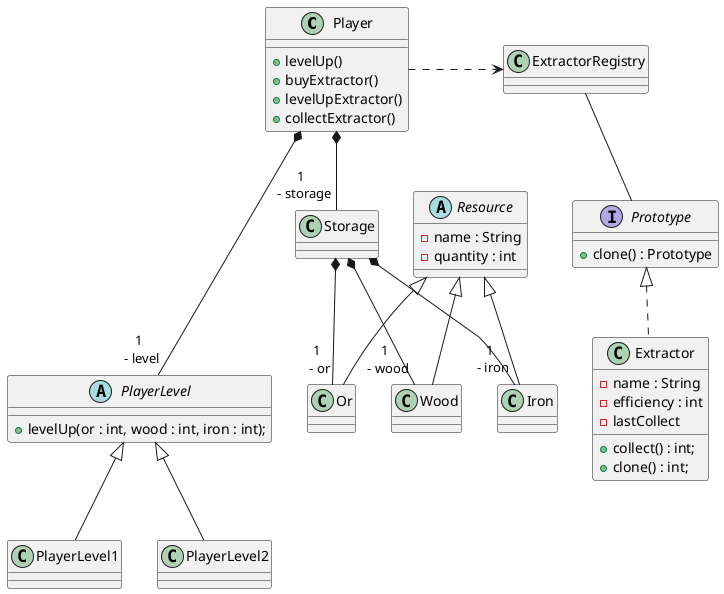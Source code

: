 @startuml
'https://plantuml.com/class-diagram

class Player{


    + levelUp()
    + buyExtractor()
    + levelUpExtractor()
    + collectExtractor()

}

interface Prototype{
    + clone() : Prototype
}

class ExtractorRegistry{

}

ExtractorRegistry -- Prototype

Player .right.> ExtractorRegistry

class Extractor implements Prototype{
    - name : String
    - efficiency : int
    - lastCollect


    + collect() : int;
    + clone() : int;
}


Player *--- "1 \n - level" PlayerLevel
Player *-- "1 \n - storage" Storage
abstract class Resource{
    - name : String
    - quantity : int
}

class Storage {

}
Storage *-- "1 \n - or" Or
Storage *-- "1 \n - wood" Wood
Storage *-- "1 \n - iron" Iron

class Or extends Resource {
}

class Wood extends Resource {
}


class Iron extends Resource {
}

abstract class PlayerLevel {
    + levelUp(or : int, wood : int, iron : int);
}


class PlayerLevel1 extends PlayerLevel {

}

class PlayerLevel2 extends PlayerLevel {

}

@enduml